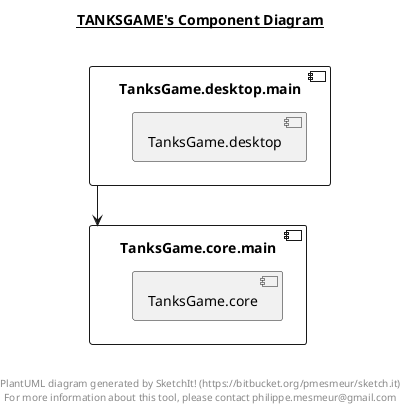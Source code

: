 @startuml

title __TANKSGAME's Component Diagram__\n

  component "TanksGame.core.main" {
        [TanksGame.core]
  }


  component "TanksGame.desktop.main" {
        [TanksGame.desktop]
  }


  [TanksGame.desktop.main] --> [TanksGame.core.main]


right footer


PlantUML diagram generated by SketchIt! (https://bitbucket.org/pmesmeur/sketch.it)
For more information about this tool, please contact philippe.mesmeur@gmail.com
endfooter

@enduml
